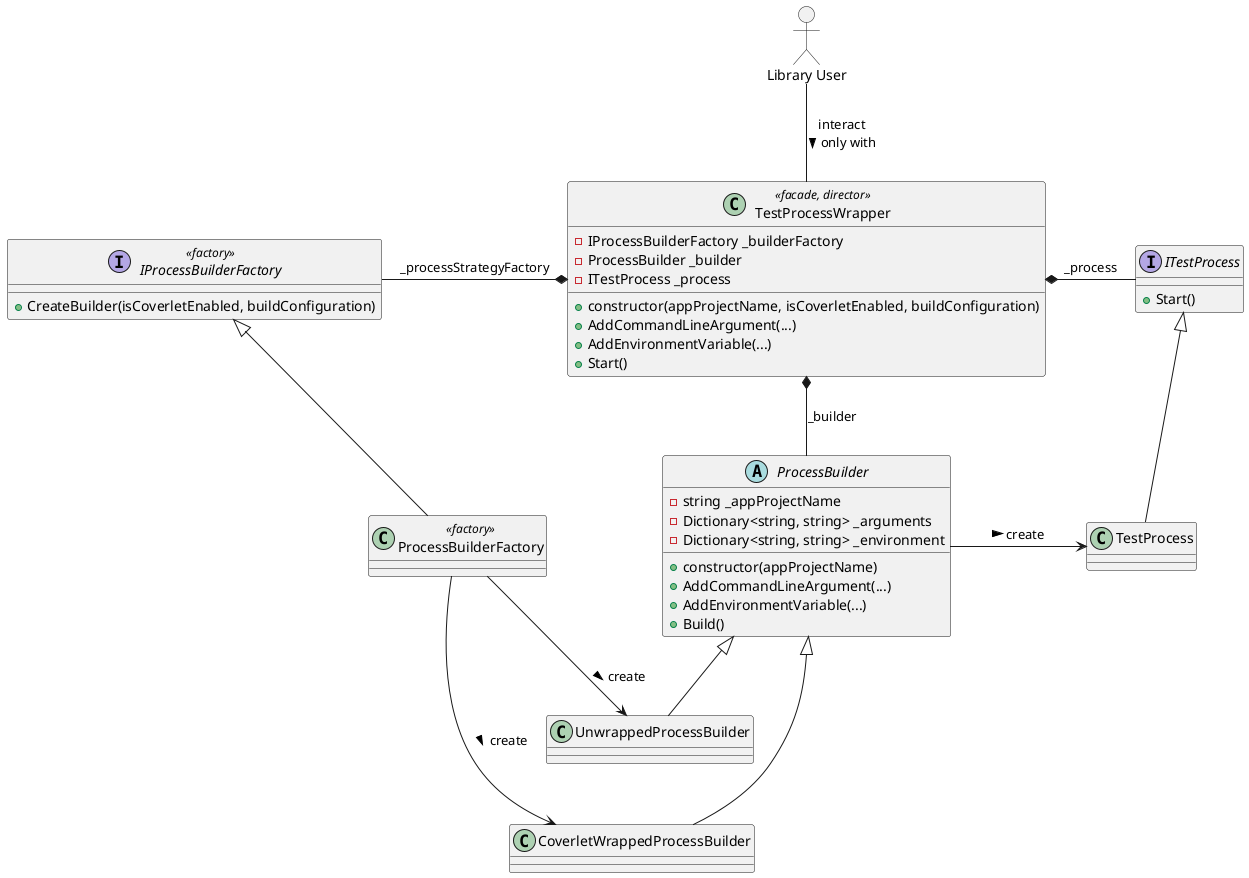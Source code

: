 @startuml
allowmixing

actor "Library User" as user

class "TestProcessWrapper" as wrapper  << facade, director >> {
  - IProcessBuilderFactory _builderFactory
  - ProcessBuilder _builder
  - ITestProcess _process
  
  + constructor(appProjectName, isCoverletEnabled, buildConfiguration)
  + AddCommandLineArgument(...)
  + AddEnvironmentVariable(...)
  + Start()
}

user -- wrapper : interact\nonly with >

interface "IProcessBuilderFactory" as factory_if << factory >> {
  + CreateBuilder(isCoverletEnabled, buildConfiguration)
}

class "ProcessBuilderFactory" as factory << factory >>
factory_if <|-- factory

factory_if -* wrapper : _processStrategyFactory

abstract class "ProcessBuilder" as builder {
  - string _appProjectName
  - Dictionary<string, string> _arguments
  - Dictionary<string, string> _environment
  + constructor(appProjectName)
  + AddCommandLineArgument(...)
  + AddEnvironmentVariable(...)
  + Build()
}

wrapper *- builder : _builder

class "UnwrappedProcessBuilder" as process_builder
builder <|-- process_builder
factory --> process_builder : create >

class "CoverletWrappedProcessBuilder" as coverlet_builder
builder <|--- coverlet_builder
factory ---> coverlet_builder : create >

interface "ITestProcess" as process_if {
  + Start()
}

wrapper *- process_if : _process

class "TestProcess" as process
process_if <|-- process

builder -> process : create >

'factory_if ---- process_if
@enduml